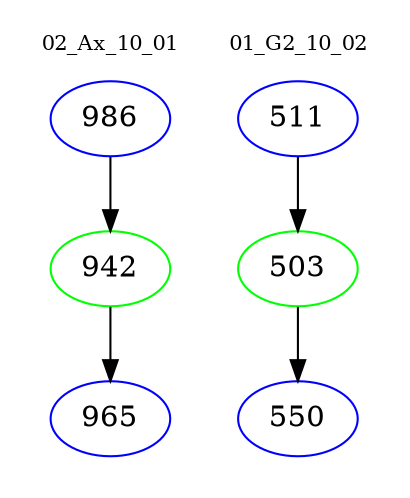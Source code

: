 digraph{
subgraph cluster_0 {
color = white
label = "02_Ax_10_01";
fontsize=10;
T0_986 [label="986", color="blue"]
T0_986 -> T0_942 [color="black"]
T0_942 [label="942", color="green"]
T0_942 -> T0_965 [color="black"]
T0_965 [label="965", color="blue"]
}
subgraph cluster_1 {
color = white
label = "01_G2_10_02";
fontsize=10;
T1_511 [label="511", color="blue"]
T1_511 -> T1_503 [color="black"]
T1_503 [label="503", color="green"]
T1_503 -> T1_550 [color="black"]
T1_550 [label="550", color="blue"]
}
}
